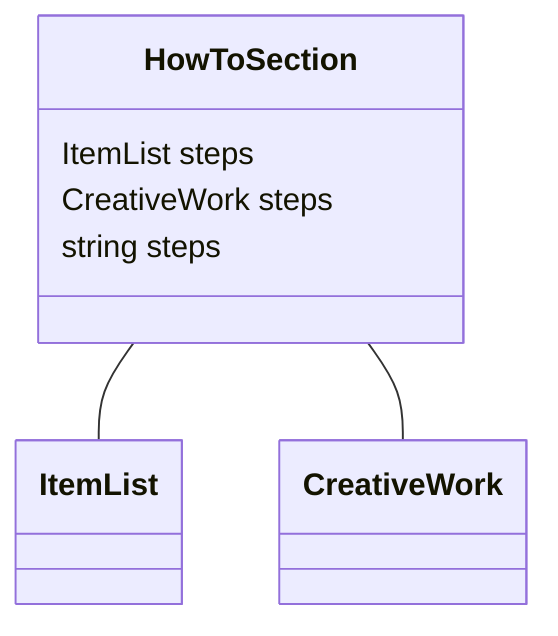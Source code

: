 classDiagram
  HowToSection -- ItemList
  HowToSection -- CreativeWork


class HowToSection {

  ItemList steps
  CreativeWork steps
  string steps

 }